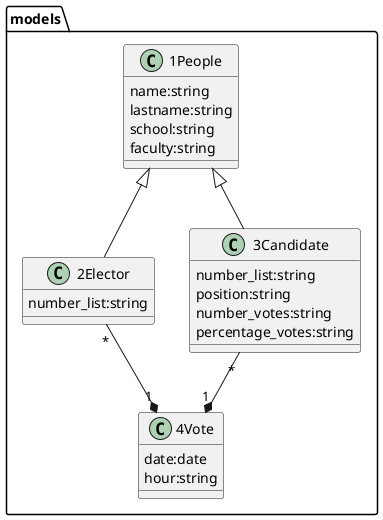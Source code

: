 @startuml

class models.1People{
name:string
lastname:string
school:string
faculty:string
}

class models.2Elector{
    number_list:string
}

class models.3Candidate{
number_list:string
position:string
number_votes:string
percentage_votes:string
}

class models.4Vote{
date:date
hour:string
}

models.1People <|-- models.2Elector
models.1People <|-- models.3Candidate
models.2Elector "*" --* "1" models.4Vote
models.3Candidate "*" --* "1" models.4Vote

@enduml